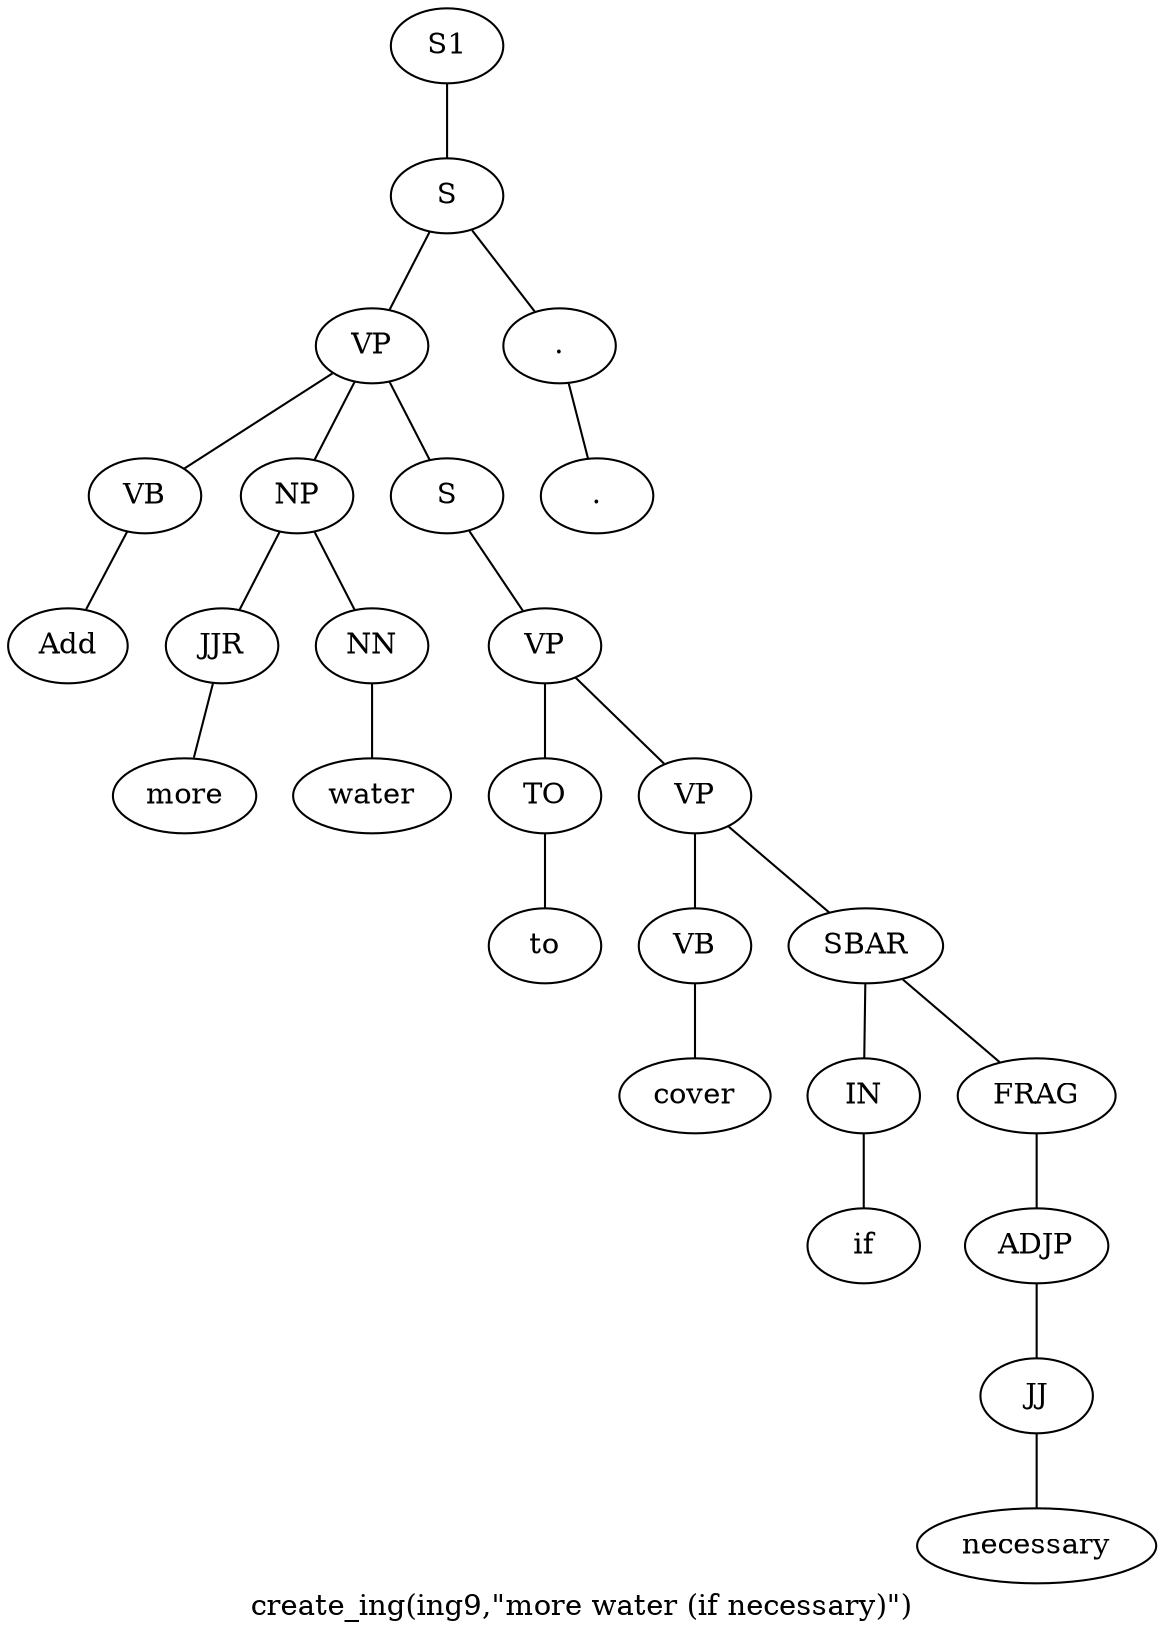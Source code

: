 graph SyntaxGraph {
	label = "create_ing(ing9,\"more water (if necessary)\")";
	Node0 [label="S1"];
	Node1 [label="S"];
	Node2 [label="VP"];
	Node3 [label="VB"];
	Node4 [label="Add"];
	Node5 [label="NP"];
	Node6 [label="JJR"];
	Node7 [label="more"];
	Node8 [label="NN"];
	Node9 [label="water"];
	Node10 [label="S"];
	Node11 [label="VP"];
	Node12 [label="TO"];
	Node13 [label="to"];
	Node14 [label="VP"];
	Node15 [label="VB"];
	Node16 [label="cover"];
	Node17 [label="SBAR"];
	Node18 [label="IN"];
	Node19 [label="if"];
	Node20 [label="FRAG"];
	Node21 [label="ADJP"];
	Node22 [label="JJ"];
	Node23 [label="necessary"];
	Node24 [label="."];
	Node25 [label="."];

	Node0 -- Node1;
	Node1 -- Node2;
	Node1 -- Node24;
	Node2 -- Node3;
	Node2 -- Node5;
	Node2 -- Node10;
	Node3 -- Node4;
	Node5 -- Node6;
	Node5 -- Node8;
	Node6 -- Node7;
	Node8 -- Node9;
	Node10 -- Node11;
	Node11 -- Node12;
	Node11 -- Node14;
	Node12 -- Node13;
	Node14 -- Node15;
	Node14 -- Node17;
	Node15 -- Node16;
	Node17 -- Node18;
	Node17 -- Node20;
	Node18 -- Node19;
	Node20 -- Node21;
	Node21 -- Node22;
	Node22 -- Node23;
	Node24 -- Node25;
}